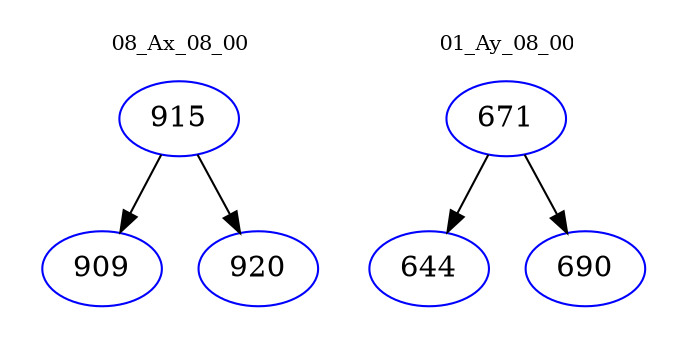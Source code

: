 digraph{
subgraph cluster_0 {
color = white
label = "08_Ax_08_00";
fontsize=10;
T0_915 [label="915", color="blue"]
T0_915 -> T0_909 [color="black"]
T0_909 [label="909", color="blue"]
T0_915 -> T0_920 [color="black"]
T0_920 [label="920", color="blue"]
}
subgraph cluster_1 {
color = white
label = "01_Ay_08_00";
fontsize=10;
T1_671 [label="671", color="blue"]
T1_671 -> T1_644 [color="black"]
T1_644 [label="644", color="blue"]
T1_671 -> T1_690 [color="black"]
T1_690 [label="690", color="blue"]
}
}
